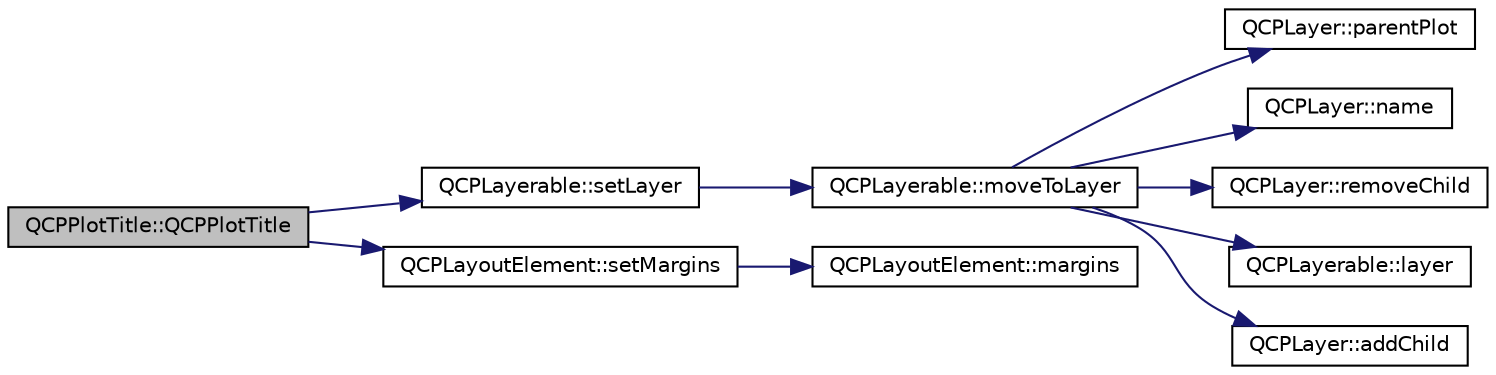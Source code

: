 digraph "QCPPlotTitle::QCPPlotTitle"
{
  edge [fontname="Helvetica",fontsize="10",labelfontname="Helvetica",labelfontsize="10"];
  node [fontname="Helvetica",fontsize="10",shape=record];
  rankdir="LR";
  Node12 [label="QCPPlotTitle::QCPPlotTitle",height=0.2,width=0.4,color="black", fillcolor="grey75", style="filled", fontcolor="black"];
  Node12 -> Node13 [color="midnightblue",fontsize="10",style="solid",fontname="Helvetica"];
  Node13 [label="QCPLayerable::setLayer",height=0.2,width=0.4,color="black", fillcolor="white", style="filled",URL="$d6/d4d/class_q_c_p_layerable.html#ab0d0da6d2de45a118886d2c8e16d5a54"];
  Node13 -> Node14 [color="midnightblue",fontsize="10",style="solid",fontname="Helvetica"];
  Node14 [label="QCPLayerable::moveToLayer",height=0.2,width=0.4,color="black", fillcolor="white", style="filled",URL="$d6/d4d/class_q_c_p_layerable.html#af94484cfb7cbbddb7de522e9be71d9a4"];
  Node14 -> Node15 [color="midnightblue",fontsize="10",style="solid",fontname="Helvetica"];
  Node15 [label="QCPLayer::parentPlot",height=0.2,width=0.4,color="black", fillcolor="white", style="filled",URL="$d9/dfe/class_q_c_p_layer.html#a5520019787482e13857ebe631c27c3fa"];
  Node14 -> Node16 [color="midnightblue",fontsize="10",style="solid",fontname="Helvetica"];
  Node16 [label="QCPLayer::name",height=0.2,width=0.4,color="black", fillcolor="white", style="filled",URL="$d9/dfe/class_q_c_p_layer.html#a37806f662b50b588fb1029a14fc5ef50"];
  Node14 -> Node17 [color="midnightblue",fontsize="10",style="solid",fontname="Helvetica"];
  Node17 [label="QCPLayer::removeChild",height=0.2,width=0.4,color="black", fillcolor="white", style="filled",URL="$d9/dfe/class_q_c_p_layer.html#ac2f64ac7761650582d968d86670ef362"];
  Node14 -> Node18 [color="midnightblue",fontsize="10",style="solid",fontname="Helvetica"];
  Node18 [label="QCPLayerable::layer",height=0.2,width=0.4,color="black", fillcolor="white", style="filled",URL="$d6/d4d/class_q_c_p_layerable.html#a5ff4862e8c784c9f5986dbc1533ba2a4"];
  Node14 -> Node19 [color="midnightblue",fontsize="10",style="solid",fontname="Helvetica"];
  Node19 [label="QCPLayer::addChild",height=0.2,width=0.4,color="black", fillcolor="white", style="filled",URL="$d9/dfe/class_q_c_p_layer.html#a57ce5e49364aa9122276d5df3b4a0ddc"];
  Node12 -> Node20 [color="midnightblue",fontsize="10",style="solid",fontname="Helvetica"];
  Node20 [label="QCPLayoutElement::setMargins",height=0.2,width=0.4,color="black", fillcolor="white", style="filled",URL="$d5/db3/class_q_c_p_layout_element.html#a8f450b1f3f992ad576fce2c63d8b79cf"];
  Node20 -> Node21 [color="midnightblue",fontsize="10",style="solid",fontname="Helvetica"];
  Node21 [label="QCPLayoutElement::margins",height=0.2,width=0.4,color="black", fillcolor="white", style="filled",URL="$d5/db3/class_q_c_p_layout_element.html#af4ac9450aa2d60863bf3a8ea0c940c9d"];
}
